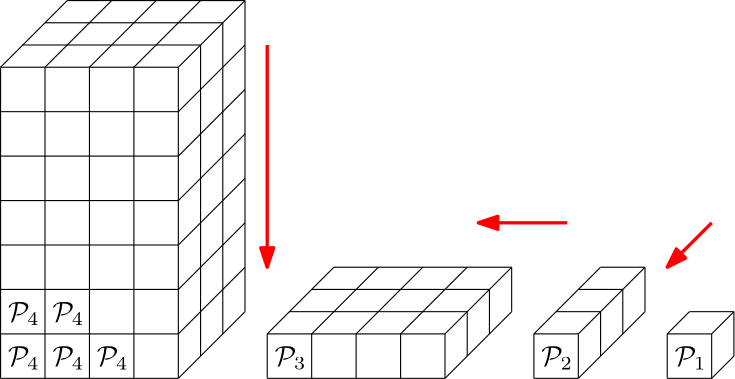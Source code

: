 <?xml version="1.0"?>
<!DOCTYPE ipe SYSTEM "ipe.dtd">
<ipe version="70218" creator="Ipe 7.2.18">
<info created="D:20230119132301" modified="D:20230119150009"/>
<ipestyle name="basic">
<symbol name="arrow/arc(spx)">
<path stroke="sym-stroke" fill="sym-stroke" pen="sym-pen">
0 0 m
-1 0.333 l
-1 -0.333 l
h
</path>
</symbol>
<symbol name="arrow/farc(spx)">
<path stroke="sym-stroke" fill="white" pen="sym-pen">
0 0 m
-1 0.333 l
-1 -0.333 l
h
</path>
</symbol>
<symbol name="arrow/ptarc(spx)">
<path stroke="sym-stroke" fill="sym-stroke" pen="sym-pen">
0 0 m
-1 0.333 l
-0.8 0 l
-1 -0.333 l
h
</path>
</symbol>
<symbol name="arrow/fptarc(spx)">
<path stroke="sym-stroke" fill="white" pen="sym-pen">
0 0 m
-1 0.333 l
-0.8 0 l
-1 -0.333 l
h
</path>
</symbol>
<symbol name="mark/circle(sx)" transformations="translations">
<path fill="sym-stroke">
0.6 0 0 0.6 0 0 e
0.4 0 0 0.4 0 0 e
</path>
</symbol>
<symbol name="mark/disk(sx)" transformations="translations">
<path fill="sym-stroke">
0.6 0 0 0.6 0 0 e
</path>
</symbol>
<symbol name="mark/fdisk(sfx)" transformations="translations">
<group>
<path fill="sym-fill">
0.5 0 0 0.5 0 0 e
</path>
<path fill="sym-stroke" fillrule="eofill">
0.6 0 0 0.6 0 0 e
0.4 0 0 0.4 0 0 e
</path>
</group>
</symbol>
<symbol name="mark/box(sx)" transformations="translations">
<path fill="sym-stroke" fillrule="eofill">
-0.6 -0.6 m
0.6 -0.6 l
0.6 0.6 l
-0.6 0.6 l
h
-0.4 -0.4 m
0.4 -0.4 l
0.4 0.4 l
-0.4 0.4 l
h
</path>
</symbol>
<symbol name="mark/square(sx)" transformations="translations">
<path fill="sym-stroke">
-0.6 -0.6 m
0.6 -0.6 l
0.6 0.6 l
-0.6 0.6 l
h
</path>
</symbol>
<symbol name="mark/fsquare(sfx)" transformations="translations">
<group>
<path fill="sym-fill">
-0.5 -0.5 m
0.5 -0.5 l
0.5 0.5 l
-0.5 0.5 l
h
</path>
<path fill="sym-stroke" fillrule="eofill">
-0.6 -0.6 m
0.6 -0.6 l
0.6 0.6 l
-0.6 0.6 l
h
-0.4 -0.4 m
0.4 -0.4 l
0.4 0.4 l
-0.4 0.4 l
h
</path>
</group>
</symbol>
<symbol name="mark/cross(sx)" transformations="translations">
<group>
<path fill="sym-stroke">
-0.43 -0.57 m
0.57 0.43 l
0.43 0.57 l
-0.57 -0.43 l
h
</path>
<path fill="sym-stroke">
-0.43 0.57 m
0.57 -0.43 l
0.43 -0.57 l
-0.57 0.43 l
h
</path>
</group>
</symbol>
<symbol name="arrow/fnormal(spx)">
<path stroke="sym-stroke" fill="white" pen="sym-pen">
0 0 m
-1 0.333 l
-1 -0.333 l
h
</path>
</symbol>
<symbol name="arrow/pointed(spx)">
<path stroke="sym-stroke" fill="sym-stroke" pen="sym-pen">
0 0 m
-1 0.333 l
-0.8 0 l
-1 -0.333 l
h
</path>
</symbol>
<symbol name="arrow/fpointed(spx)">
<path stroke="sym-stroke" fill="white" pen="sym-pen">
0 0 m
-1 0.333 l
-0.8 0 l
-1 -0.333 l
h
</path>
</symbol>
<symbol name="arrow/linear(spx)">
<path stroke="sym-stroke" pen="sym-pen">
-1 0.333 m
0 0 l
-1 -0.333 l
</path>
</symbol>
<symbol name="arrow/fdouble(spx)">
<path stroke="sym-stroke" fill="white" pen="sym-pen">
0 0 m
-1 0.333 l
-1 -0.333 l
h
-1 0 m
-2 0.333 l
-2 -0.333 l
h
</path>
</symbol>
<symbol name="arrow/double(spx)">
<path stroke="sym-stroke" fill="sym-stroke" pen="sym-pen">
0 0 m
-1 0.333 l
-1 -0.333 l
h
-1 0 m
-2 0.333 l
-2 -0.333 l
h
</path>
</symbol>
<symbol name="arrow/mid-normal(spx)">
<path stroke="sym-stroke" fill="sym-stroke" pen="sym-pen">
0.5 0 m
-0.5 0.333 l
-0.5 -0.333 l
h
</path>
</symbol>
<symbol name="arrow/mid-fnormal(spx)">
<path stroke="sym-stroke" fill="white" pen="sym-pen">
0.5 0 m
-0.5 0.333 l
-0.5 -0.333 l
h
</path>
</symbol>
<symbol name="arrow/mid-pointed(spx)">
<path stroke="sym-stroke" fill="sym-stroke" pen="sym-pen">
0.5 0 m
-0.5 0.333 l
-0.3 0 l
-0.5 -0.333 l
h
</path>
</symbol>
<symbol name="arrow/mid-fpointed(spx)">
<path stroke="sym-stroke" fill="white" pen="sym-pen">
0.5 0 m
-0.5 0.333 l
-0.3 0 l
-0.5 -0.333 l
h
</path>
</symbol>
<symbol name="arrow/mid-double(spx)">
<path stroke="sym-stroke" fill="sym-stroke" pen="sym-pen">
1 0 m
0 0.333 l
0 -0.333 l
h
0 0 m
-1 0.333 l
-1 -0.333 l
h
</path>
</symbol>
<symbol name="arrow/mid-fdouble(spx)">
<path stroke="sym-stroke" fill="white" pen="sym-pen">
1 0 m
0 0.333 l
0 -0.333 l
h
0 0 m
-1 0.333 l
-1 -0.333 l
h
</path>
</symbol>
<pen name="heavier" value="0.8"/>
<pen name="fat" value="1.2"/>
<pen name="ultrafat" value="2"/>
<symbolsize name="large" value="5"/>
<symbolsize name="small" value="2"/>
<symbolsize name="tiny" value="1.1"/>
<arrowsize name="large" value="10"/>
<arrowsize name="small" value="5"/>
<arrowsize name="tiny" value="3"/>
<color name="red" value="1 0 0"/>
<color name="blue" value="0 0 1"/>
<color name="green" value="0 1 0"/>
<color name="yellow" value="1 1 0"/>
<color name="orange" value="1 0.647 0"/>
<color name="gold" value="1 0.843 0"/>
<color name="purple" value="0.627 0.125 0.941"/>
<color name="gray" value="0.745"/>
<color name="brown" value="0.647 0.165 0.165"/>
<color name="navy" value="0 0 0.502"/>
<color name="pink" value="1 0.753 0.796"/>
<color name="seagreen" value="0.18 0.545 0.341"/>
<color name="turquoise" value="0.251 0.878 0.816"/>
<color name="violet" value="0.933 0.51 0.933"/>
<color name="darkblue" value="0 0 0.545"/>
<color name="darkcyan" value="0 0.545 0.545"/>
<color name="darkgray" value="0.663"/>
<color name="darkgreen" value="0 0.392 0"/>
<color name="darkmagenta" value="0.545 0 0.545"/>
<color name="darkorange" value="1 0.549 0"/>
<color name="darkred" value="0.545 0 0"/>
<color name="lightblue" value="0.678 0.847 0.902"/>
<color name="lightcyan" value="0.878 1 1"/>
<color name="lightgray" value="0.827"/>
<color name="lightgreen" value="0.565 0.933 0.565"/>
<color name="lightyellow" value="1 1 0.878"/>
<dashstyle name="dotted" value="[1 3] 0"/>
<dashstyle name="dashed" value="[4] 0"/>
<dashstyle name="dash dotted" value="[4 2 1 2] 0"/>
<dashstyle name="dash dot dotted" value="[4 2 1 2 1 2] 0"/>
<textsize name="large" value="\large"/>
<textsize name="small" value="\small"/>
<textsize name="tiny" value="\tiny"/>
<textsize name="Large" value="\Large"/>
<textsize name="LARGE" value="\LARGE"/>
<textsize name="huge" value="\huge"/>
<textsize name="Huge" value="\Huge"/>
<textsize name="footnote" value="\footnotesize"/>
<textstyle name="center" begin="\begin{center}" end="\end{center}"/>
<textstyle name="itemize" begin="\begin{itemize}" end="\end{itemize}"/>
<textstyle name="item" begin="\begin{itemize}\item{}" end="\end{itemize}"/>
<gridsize name="4 pts" value="4"/>
<gridsize name="8 pts (~3 mm)" value="8"/>
<gridsize name="16 pts (~6 mm)" value="16"/>
<gridsize name="32 pts (~12 mm)" value="32"/>
<gridsize name="10 pts (~3.5 mm)" value="10"/>
<gridsize name="20 pts (~7 mm)" value="20"/>
<gridsize name="14 pts (~5 mm)" value="14"/>
<gridsize name="28 pts (~10 mm)" value="28"/>
<gridsize name="56 pts (~20 mm)" value="56"/>
<anglesize name="90 deg" value="90"/>
<anglesize name="60 deg" value="60"/>
<anglesize name="45 deg" value="45"/>
<anglesize name="30 deg" value="30"/>
<anglesize name="22.5 deg" value="22.5"/>
<opacity name="10%" value="0.1"/>
<opacity name="30%" value="0.3"/>
<opacity name="50%" value="0.5"/>
<opacity name="75%" value="0.75"/>
<tiling name="falling" angle="-60" step="4" width="1"/>
<tiling name="rising" angle="30" step="4" width="1"/>
</ipestyle>
<ipestyle name="ipe_beamer">
<preamble>
	\usepackage[T1]{fontenc}
	\renewcommand{\familydefault}{\sfdefault}
</preamble>
<layout paper="280 180" origin="0 0" frame="280 180" crop="no"/>
<titlestyle pos="10 170" size="huge" color="blue"  valign="top"/>
</ipestyle>
<page>
<layer name="alpha"/>
<view layers="alpha" active="alpha"/>
<path layer="alpha" matrix="1 0 0 1 -72 0" stroke="black">
80 16 m
144 16 l
</path>
<path matrix="1 0 0 1 -72 0" stroke="black">
144 16 m
144 128 l
</path>
<path matrix="1 0 0 1 -72 0" stroke="black">
144 128 m
80 128 l
</path>
<path matrix="1 0 0 1 -72 0" stroke="black">
80 112 m
144 112 l
</path>
<path matrix="1 0 0 1 -72 0" stroke="black">
80 96 m
144 96 l
</path>
<path matrix="1 0 0 1 -72 0" stroke="black">
80 80 m
144 80 l
</path>
<path matrix="1 0 0 1 -72 0" stroke="black">
80 64 m
144 64 l
</path>
<path matrix="1 0 0 1 -72 0" stroke="black">
144 48 m
80 48 l
</path>
<path matrix="1 0 0 1 -72 0" stroke="black">
80 32 m
144 32 l
</path>
<path matrix="1 0 0 1 -72 0" stroke="black">
96 128 m
96 16 l
</path>
<path matrix="1 0 0 1 -72 0" stroke="black">
112 128 m
112 16 l
</path>
<path matrix="1 0 0 1 -72 0" stroke="black">
128 128 m
128 16 l
</path>
<path matrix="0.666667 0 0 0.666667 -45.3333 42.6667" stroke="black">
80 128 m
116 164 l
</path>
<path matrix="0.666667 0 0 0.666667 -24 42.6667" stroke="black">
144 128 m
180 164 l
</path>
<path matrix="0.666667 0 0 0.666667 -24 5.3333" stroke="black">
144 16 m
180 52 l
</path>
<path matrix="1 0 0 1 -100 -28" stroke="black">
180 52 m
180 164 l
</path>
<path matrix="1 0 0 1 -84 -12" stroke="black">
180 164 m
116 164 l
</path>
<path matrix="1 0 0 1 -76 -4" stroke="black">
92 140 m
156 140 l
</path>
<path matrix="1 0 0 1 -80 -8" stroke="black">
104 152 m
168 152 l
</path>
<path matrix="1 0 0 1 -72 0" stroke="black">
168 152 m
168 40 l
</path>
<path matrix="1 0 0 1 -68 4" stroke="black">
156 140 m
156 28 l
</path>
<path matrix="0.666667 0 0 0.666667 -40 42.6667" stroke="black">
96 128 m
132 164 l
</path>
<path matrix="0.666667 0 0 0.666667 -34.6667 42.6667" stroke="black">
112 128 m
148 164 l
</path>
<path matrix="0.666667 0 0 0.666667 -29.3333 42.6667" stroke="black">
128 128 m
164 164 l
</path>
<path matrix="0.666667 0 0 0.666667 -24 37.3333" stroke="black">
144 112 m
180 148 l
</path>
<path matrix="0.666667 0 0 0.666667 -24 32" stroke="black">
144 96 m
180 132 l
</path>
<path matrix="0.666667 0 0 0.666667 -24 26.6667" stroke="black">
144 80 m
180 116 l
</path>
<path matrix="0.666667 0 0 0.666667 -24 21.3333" stroke="black">
144 64 m
180 100 l
</path>
<path matrix="0.666667 0 0 0.666667 -24 16" stroke="black">
144 48 m
180 84 l
</path>
<path matrix="0.666667 0 0 0.666667 -24 10.6667" stroke="black">
144 32 m
180 68 l
</path>
<path matrix="1 0 0 1 -168 -4" stroke="black">
176 132 m
176 20 l
</path>
<path matrix="1 0 0 1 24 0" stroke="black">
80 16 m
144 16 l
</path>
<path matrix="1 0 0 1 24 0" stroke="black">
80 32 m
144 32 l
</path>
<path matrix="0.666667 0 0 0.666667 72 5.3333" stroke="black">
144 16 m
180 52 l
</path>
<path matrix="0.666667 0 0 0.666667 72 10.6667" stroke="black">
144 32 m
180 68 l
</path>
<path matrix="1 0 0 1 -24 0" stroke="black">
128 32 m
128 16 l
</path>
<path matrix="1 0 0 1 -24 0" stroke="black">
144 32 m
144 16 l
</path>
<path matrix="1 0 0 1 -24 0" stroke="black">
160 32 m
160 16 l
</path>
<path matrix="1 0 0 1 -24 0" stroke="black">
176 32 m
176 16 l
</path>
<path matrix="1 0 0 1 -24 0" stroke="black">
192 32 m
192 16 l
</path>
<path matrix="1 0 0 1 -24 0" stroke="black">
200 40 m
200 24 l
</path>
<path matrix="1 0 0 1 -24 0" stroke="black">
208 48 m
208 32 l
</path>
<path matrix="1 0 0 1 -24 0" stroke="black">
216 56 m
216 40 l
</path>
<path matrix="1 0 0 1 -24 0" stroke="black">
128 32 m
152 56 l
</path>
<path matrix="1 0 0 1 -24 0" stroke="black">
152 56 m
216 56 l
</path>
<path matrix="1 0 0 1 -24 0" stroke="black">
144 32 m
168 56 l
</path>
<path matrix="1 0 0 1 -24 0" stroke="black">
160 32 m
184 56 l
</path>
<path matrix="1 0 0 1 -24 0" stroke="black">
176 32 m
200 56 l
</path>
<path matrix="1 0 0 1 -24 0" stroke="black">
208 48 m
144 48 l
</path>
<path matrix="1 0 0 1 -24 0" stroke="black">
200 40 m
136 40 l
</path>
<path matrix="1 0 0 1 72 0" stroke="black">
128 32 m
128 16 l
</path>
<path matrix="1 0 0 1 72 0" stroke="black">
144 32 m
144 16 l
</path>
<path matrix="1 0 0 1 72 0" stroke="black">
128 32 m
152 56 l
</path>
<path matrix="1 0 0 1 72 0" stroke="black">
144 32 m
168 56 l
</path>
<path matrix="1 0 0 1 -8 0" stroke="black">
208 16 m
224 16 l
</path>
<path matrix="1 0 0 1 -8 0" stroke="black">
224 16 m
248 40 l
</path>
<path matrix="1 0 0 1 -8 0" stroke="black">
248 40 m
248 56 l
</path>
<path matrix="1 0 0 1 -8 0" stroke="black">
232 24 m
232 40 l
</path>
<path matrix="1 0 0 1 -8 0" stroke="black">
240 32 m
240 48 l
</path>
<path matrix="1 0 0 1 -8 0" stroke="black">
240 48 m
224 48 l
</path>
<path matrix="1 0 0 1 -8 0" stroke="black">
232 40 m
216 40 l
</path>
<path matrix="1 0 0 1 -8 0" stroke="black">
208 32 m
224 32 l
</path>
<path matrix="1 0 0 1 -8 0" stroke="black">
248 56 m
232 56 l
</path>
<path matrix="1 0 0 1 -8 0" stroke="black">
256 32 m
256 16 l
</path>
<path matrix="1 0 0 1 -8 0" stroke="black">
256 32 m
272 32 l
</path>
<path matrix="1 0 0 1 -8 0" stroke="black">
272 32 m
272 16 l
</path>
<path matrix="1 0 0 1 -8 0" stroke="black">
272 16 m
256 16 l
</path>
<path matrix="1 0 0 1 -8 0" stroke="black">
272 16 m
280 24 l
</path>
<path matrix="1 0 0 1 -8 0" stroke="black">
280 24 m
280 40 l
280 40 l
</path>
<path matrix="1 0 0 1 -8 0" stroke="black">
280 40 m
272 32 l
</path>
<path matrix="1 0 0 1 -8 0" stroke="black">
280 40 m
264 40 l
</path>
<path matrix="1 0 0 1 -8 0" stroke="black">
264 40 m
256 32 l
</path>
<text matrix="1 0 0 1 -1.3271 -7.33645" transformations="translations" pos="12 28" stroke="black" type="label" width="11.399" height="6.812" depth="1.49" valign="baseline">$\mathcal{P}_{4}$</text>
<text matrix="1 0 0 1 14.6729 -7.33645" transformations="translations" pos="12 28" stroke="black" type="label" width="11.399" height="6.812" depth="1.49" valign="baseline" style="math">\mathcal{P}_{4}</text>
<text matrix="1 0 0 1 30.6729 -7.33645" transformations="translations" pos="12 28" stroke="black" type="label" width="11.399" height="6.812" depth="1.49" valign="baseline" style="math">\mathcal{P}_{4}</text>
<text matrix="1 0 0 1 -1.3271 8.66355" transformations="translations" pos="12 28" stroke="black" type="label" width="11.399" height="6.812" depth="1.49" valign="baseline" style="math">\mathcal{P}_{4}</text>
<text matrix="1 0 0 1 14.6729 8.66355" transformations="translations" pos="12 28" stroke="black" type="label" width="11.399" height="6.812" depth="1.49" valign="baseline" style="math">\mathcal{P}_{4}</text>
<text matrix="1 0 0 1 94.6729 -7.33645" transformations="translations" pos="12 28" stroke="black" type="label" width="11.399" height="6.812" depth="1.49" valign="baseline" style="math">\mathcal{P}_3</text>
<text matrix="1 0 0 1 190.673 -7.33645" transformations="translations" pos="12 28" stroke="black" type="label" width="11.399" height="6.812" depth="1.49" valign="baseline" style="math">\mathcal{P}_2</text>
<text matrix="1 0 0 1 238.673 -7.33645" transformations="translations" pos="12 28" stroke="black" type="label" width="11.399" height="6.812" depth="1.49" valign="baseline" style="math">\mathcal{P}_1</text>
<path stroke="red" pen="fat" arrow="normal/normal">
104 136 m
104 56 l
</path>
<path stroke="red" pen="fat" arrow="normal/normal">
212 72 m
180 72 l
</path>
<path stroke="red" pen="fat" arrow="normal/normal">
264 72 m
248 56 l
</path>
</page>
</ipe>
